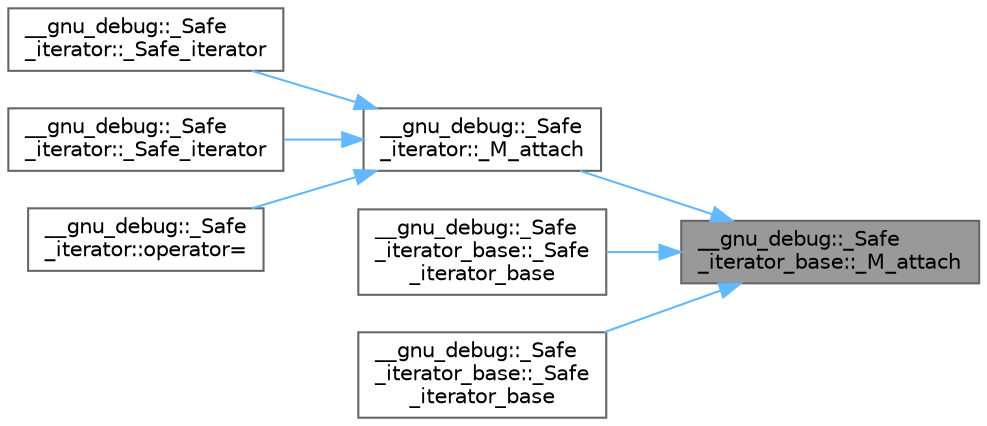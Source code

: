 digraph "__gnu_debug::_Safe_iterator_base::_M_attach"
{
 // LATEX_PDF_SIZE
  bgcolor="transparent";
  edge [fontname=Helvetica,fontsize=10,labelfontname=Helvetica,labelfontsize=10];
  node [fontname=Helvetica,fontsize=10,shape=box,height=0.2,width=0.4];
  rankdir="RL";
  Node1 [id="Node000001",label="__gnu_debug::_Safe\l_iterator_base::_M_attach",height=0.2,width=0.4,color="gray40", fillcolor="grey60", style="filled", fontcolor="black",tooltip=" "];
  Node1 -> Node2 [id="edge7_Node000001_Node000002",dir="back",color="steelblue1",style="solid",tooltip=" "];
  Node2 [id="Node000002",label="__gnu_debug::_Safe\l_iterator::_M_attach",height=0.2,width=0.4,color="grey40", fillcolor="white", style="filled",URL="$class____gnu__debug_1_1___safe__iterator.html#ad58fb2d0ddcf50022427bdee797690e9",tooltip=" "];
  Node2 -> Node3 [id="edge8_Node000002_Node000003",dir="back",color="steelblue1",style="solid",tooltip=" "];
  Node3 [id="Node000003",label="__gnu_debug::_Safe\l_iterator::_Safe_iterator",height=0.2,width=0.4,color="grey40", fillcolor="white", style="filled",URL="$class____gnu__debug_1_1___safe__iterator.html#af7595c1b79ad6fd9c6330085e0b07cf9",tooltip="Copy construction."];
  Node2 -> Node4 [id="edge9_Node000002_Node000004",dir="back",color="steelblue1",style="solid",tooltip=" "];
  Node4 [id="Node000004",label="__gnu_debug::_Safe\l_iterator::_Safe_iterator",height=0.2,width=0.4,color="grey40", fillcolor="white", style="filled",URL="$class____gnu__debug_1_1___safe__iterator.html#aa19b46fc4451b021905e0e4f0d173b58",tooltip="Converting constructor from a mutable iterator to a constant iterator."];
  Node2 -> Node5 [id="edge10_Node000002_Node000005",dir="back",color="steelblue1",style="solid",tooltip=" "];
  Node5 [id="Node000005",label="__gnu_debug::_Safe\l_iterator::operator=",height=0.2,width=0.4,color="grey40", fillcolor="white", style="filled",URL="$class____gnu__debug_1_1___safe__iterator.html#acbd0220fdddeff06c0a1c8581a81c856",tooltip="Copy assignment."];
  Node1 -> Node6 [id="edge11_Node000001_Node000006",dir="back",color="steelblue1",style="solid",tooltip=" "];
  Node6 [id="Node000006",label="__gnu_debug::_Safe\l_iterator_base::_Safe\l_iterator_base",height=0.2,width=0.4,color="grey40", fillcolor="white", style="filled",URL="$class____gnu__debug_1_1___safe__iterator__base.html#a0993fe5b5c385572b6261e2100f01191",tooltip=" "];
  Node1 -> Node7 [id="edge12_Node000001_Node000007",dir="back",color="steelblue1",style="solid",tooltip=" "];
  Node7 [id="Node000007",label="__gnu_debug::_Safe\l_iterator_base::_Safe\l_iterator_base",height=0.2,width=0.4,color="grey40", fillcolor="white", style="filled",URL="$class____gnu__debug_1_1___safe__iterator__base.html#a74a667bf14e3feb71571c352430fcf12",tooltip=" "];
}
